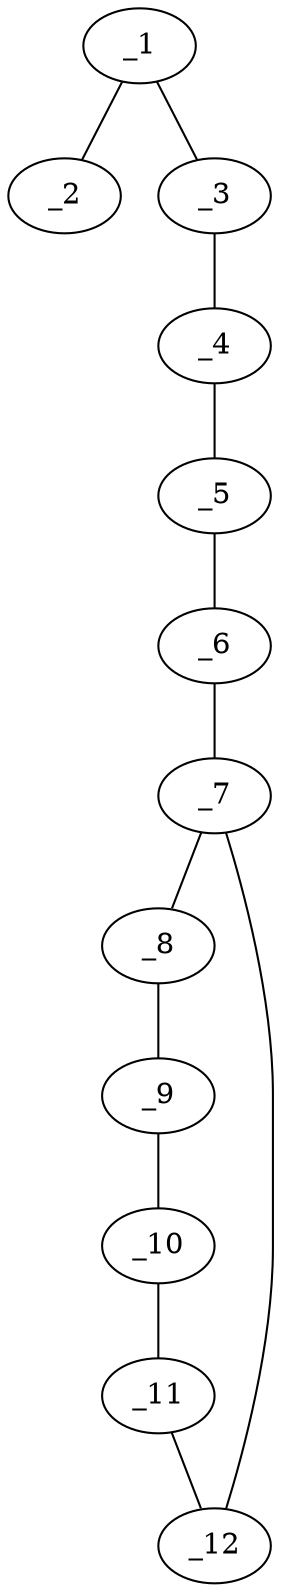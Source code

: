 graph molid617378 {
	_1	 [charge=0,
		chem=1,
		symbol="C  ",
		x="4.5981",
		y="2.75"];
	_2	 [charge=0,
		chem=7,
		symbol="Cl ",
		x="5.4641",
		y="3.25"];
	_1 -- _2	 [valence=1];
	_3	 [charge=0,
		chem=1,
		symbol="C  ",
		x="4.5981",
		y="1.75"];
	_1 -- _3	 [valence=1];
	_4	 [charge=0,
		chem=1,
		symbol="C  ",
		x="3.7321",
		y="1.25"];
	_3 -- _4	 [valence=1];
	_5	 [charge=0,
		chem=1,
		symbol="C  ",
		x="3.7321",
		y="0.25"];
	_4 -- _5	 [valence=1];
	_6	 [charge=0,
		chem=2,
		symbol="O  ",
		x="2.866",
		y="-0.25"];
	_5 -- _6	 [valence=1];
	_7	 [charge=0,
		chem=1,
		symbol="C  ",
		x="2.866",
		y="-1.25"];
	_6 -- _7	 [valence=1];
	_8	 [charge=0,
		chem=2,
		symbol="O  ",
		x=2,
		y="-1.75"];
	_7 -- _8	 [valence=1];
	_12	 [charge=0,
		chem=1,
		symbol="C  ",
		x="3.7321",
		y="-1.75"];
	_7 -- _12	 [valence=1];
	_9	 [charge=0,
		chem=1,
		symbol="C  ",
		x=2,
		y="-2.75"];
	_8 -- _9	 [valence=1];
	_10	 [charge=0,
		chem=1,
		symbol="C  ",
		x="2.866",
		y="-3.25"];
	_9 -- _10	 [valence=1];
	_11	 [charge=0,
		chem=1,
		symbol="C  ",
		x="3.7321",
		y="-2.75"];
	_10 -- _11	 [valence=1];
	_11 -- _12	 [valence=1];
}
